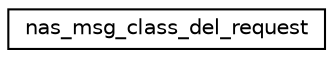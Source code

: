 digraph "Graphical Class Hierarchy"
{
 // LATEX_PDF_SIZE
  edge [fontname="Helvetica",fontsize="10",labelfontname="Helvetica",labelfontsize="10"];
  node [fontname="Helvetica",fontsize="10",shape=record];
  rankdir="LR";
  Node0 [label="nas_msg_class_del_request",height=0.2,width=0.4,color="black", fillcolor="white", style="filled",URL="$structnas__msg__class__del__request.html",tooltip=" "];
}
